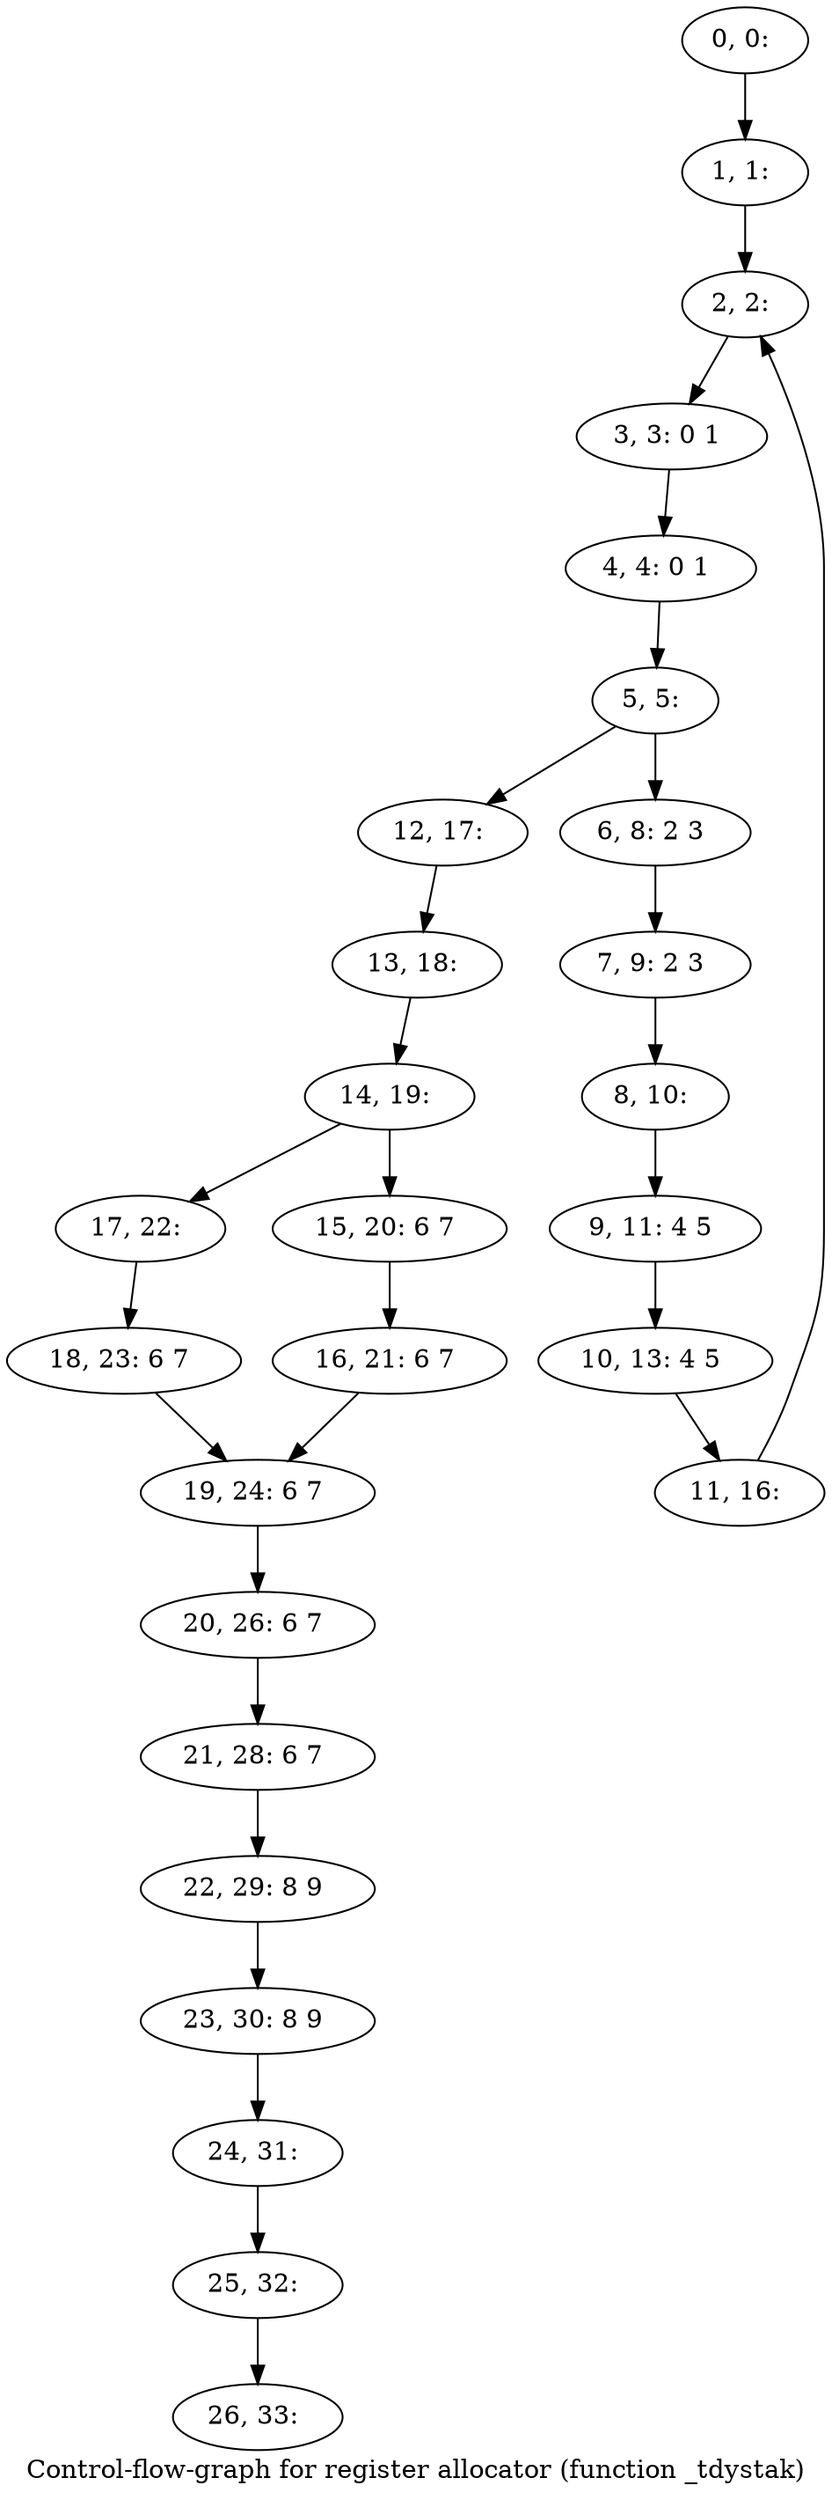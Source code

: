 digraph G {
graph [label="Control-flow-graph for register allocator (function _tdystak)"]
0[label="0, 0: "];
1[label="1, 1: "];
2[label="2, 2: "];
3[label="3, 3: 0 1 "];
4[label="4, 4: 0 1 "];
5[label="5, 5: "];
6[label="6, 8: 2 3 "];
7[label="7, 9: 2 3 "];
8[label="8, 10: "];
9[label="9, 11: 4 5 "];
10[label="10, 13: 4 5 "];
11[label="11, 16: "];
12[label="12, 17: "];
13[label="13, 18: "];
14[label="14, 19: "];
15[label="15, 20: 6 7 "];
16[label="16, 21: 6 7 "];
17[label="17, 22: "];
18[label="18, 23: 6 7 "];
19[label="19, 24: 6 7 "];
20[label="20, 26: 6 7 "];
21[label="21, 28: 6 7 "];
22[label="22, 29: 8 9 "];
23[label="23, 30: 8 9 "];
24[label="24, 31: "];
25[label="25, 32: "];
26[label="26, 33: "];
0->1 ;
1->2 ;
2->3 ;
3->4 ;
4->5 ;
5->6 ;
5->12 ;
6->7 ;
7->8 ;
8->9 ;
9->10 ;
10->11 ;
11->2 ;
12->13 ;
13->14 ;
14->15 ;
14->17 ;
15->16 ;
16->19 ;
17->18 ;
18->19 ;
19->20 ;
20->21 ;
21->22 ;
22->23 ;
23->24 ;
24->25 ;
25->26 ;
}
